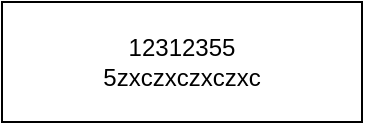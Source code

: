 <mxfile version="12.2.4" pages="1"><diagram id="r6jP4k7P8-XMsCitDV-K" name="Page-1"><mxGraphModel dx="565" dy="667" grid="1" gridSize="10" guides="1" tooltips="1" connect="1" arrows="1" fold="1" page="1" pageScale="1" pageWidth="827" pageHeight="1169" math="0" shadow="0"><root><mxCell id="0"/><mxCell id="1" parent="0"/><mxCell id="2" value="12312355&lt;br&gt;5zxczxczxczxc" style="rounded=0;whiteSpace=wrap;html=1;" parent="1" vertex="1"><mxGeometry x="80" y="90" width="180" height="60" as="geometry"/></mxCell></root></mxGraphModel></diagram></mxfile>